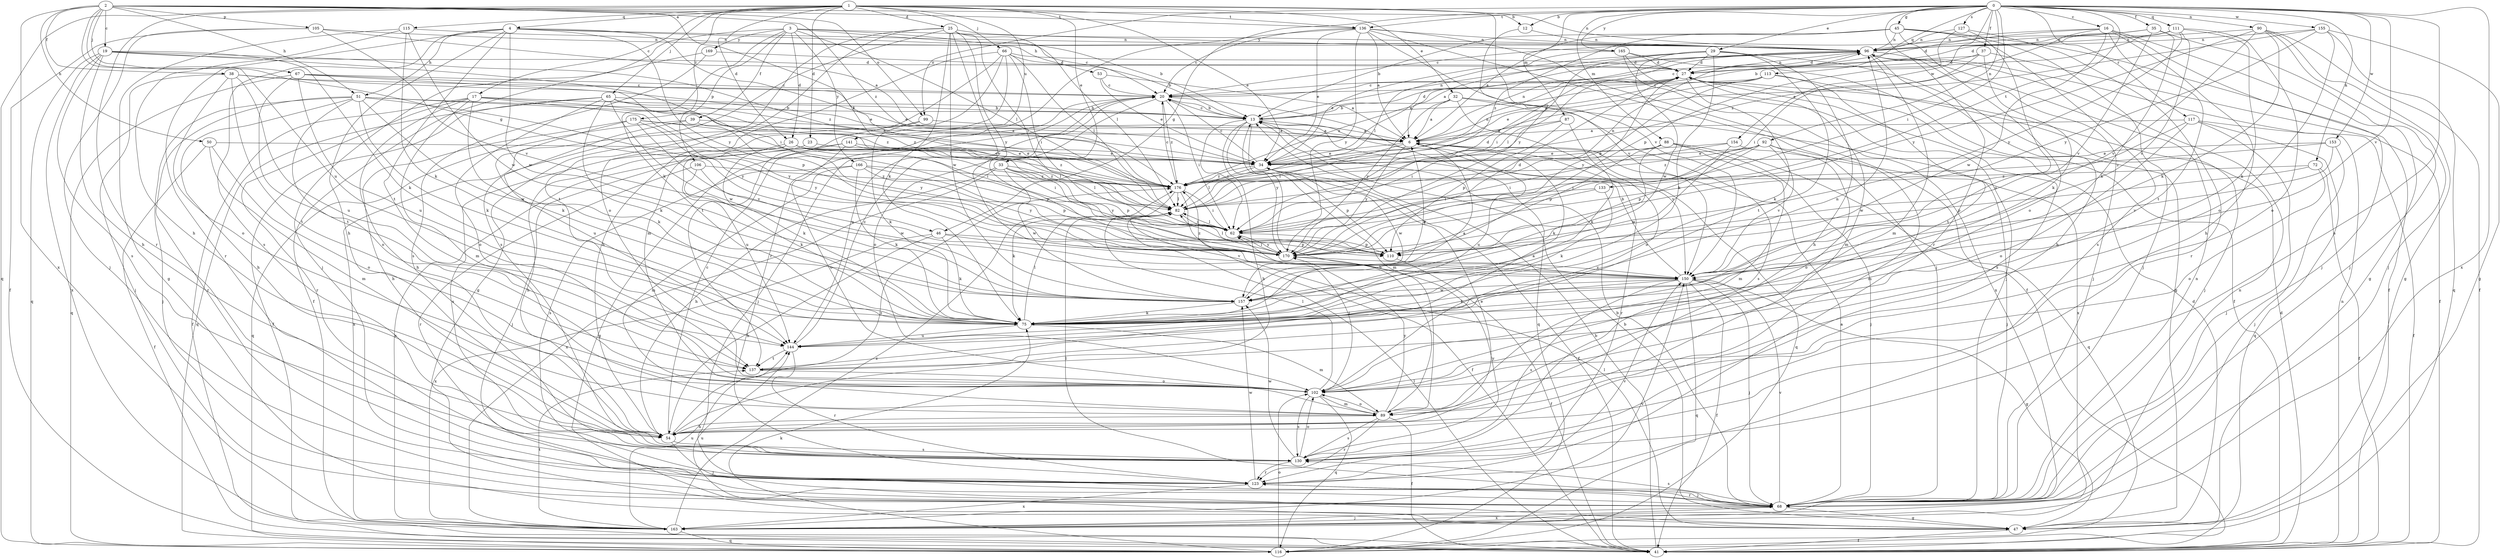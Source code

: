 strict digraph  {
0;
1;
2;
3;
4;
6;
12;
13;
16;
17;
19;
20;
23;
25;
26;
27;
29;
32;
33;
34;
35;
37;
38;
39;
41;
45;
46;
47;
50;
51;
53;
54;
62;
65;
66;
67;
68;
72;
75;
82;
87;
88;
89;
90;
92;
96;
99;
102;
105;
106;
110;
111;
113;
115;
116;
117;
123;
127;
130;
133;
136;
137;
141;
144;
150;
153;
154;
155;
157;
163;
165;
166;
169;
170;
175;
176;
0 -> 12  [label=b];
0 -> 16  [label=c];
0 -> 29  [label=e];
0 -> 35  [label=f];
0 -> 37  [label=f];
0 -> 45  [label=g];
0 -> 46  [label=g];
0 -> 62  [label=i];
0 -> 72  [label=k];
0 -> 87  [label=m];
0 -> 88  [label=m];
0 -> 90  [label=n];
0 -> 92  [label=n];
0 -> 99  [label=o];
0 -> 111  [label=q];
0 -> 113  [label=q];
0 -> 117  [label=r];
0 -> 123  [label=r];
0 -> 127  [label=s];
0 -> 130  [label=s];
0 -> 133  [label=t];
0 -> 136  [label=t];
0 -> 150  [label=v];
0 -> 153  [label=w];
0 -> 154  [label=w];
0 -> 155  [label=w];
0 -> 163  [label=x];
0 -> 165  [label=y];
1 -> 4  [label=a];
1 -> 17  [label=c];
1 -> 23  [label=d];
1 -> 25  [label=d];
1 -> 26  [label=d];
1 -> 32  [label=e];
1 -> 33  [label=e];
1 -> 34  [label=e];
1 -> 65  [label=j];
1 -> 66  [label=j];
1 -> 96  [label=n];
1 -> 115  [label=q];
1 -> 116  [label=q];
1 -> 123  [label=r];
1 -> 136  [label=t];
1 -> 141  [label=u];
1 -> 150  [label=v];
1 -> 175  [label=z];
2 -> 12  [label=b];
2 -> 19  [label=c];
2 -> 38  [label=f];
2 -> 46  [label=g];
2 -> 50  [label=h];
2 -> 51  [label=h];
2 -> 67  [label=j];
2 -> 82  [label=l];
2 -> 99  [label=o];
2 -> 105  [label=p];
2 -> 136  [label=t];
2 -> 144  [label=u];
2 -> 163  [label=x];
2 -> 176  [label=z];
3 -> 13  [label=b];
3 -> 20  [label=c];
3 -> 26  [label=d];
3 -> 39  [label=f];
3 -> 68  [label=j];
3 -> 75  [label=k];
3 -> 82  [label=l];
3 -> 106  [label=p];
3 -> 165  [label=y];
3 -> 166  [label=y];
3 -> 169  [label=y];
4 -> 51  [label=h];
4 -> 53  [label=h];
4 -> 54  [label=h];
4 -> 96  [label=n];
4 -> 123  [label=r];
4 -> 130  [label=s];
4 -> 137  [label=t];
4 -> 157  [label=w];
4 -> 170  [label=y];
4 -> 176  [label=z];
6 -> 34  [label=e];
6 -> 82  [label=l];
6 -> 96  [label=n];
6 -> 116  [label=q];
6 -> 123  [label=r];
6 -> 144  [label=u];
6 -> 170  [label=y];
12 -> 96  [label=n];
12 -> 170  [label=y];
13 -> 6  [label=a];
13 -> 20  [label=c];
13 -> 27  [label=d];
13 -> 54  [label=h];
13 -> 62  [label=i];
13 -> 89  [label=m];
13 -> 96  [label=n];
13 -> 150  [label=v];
13 -> 170  [label=y];
16 -> 27  [label=d];
16 -> 47  [label=g];
16 -> 54  [label=h];
16 -> 68  [label=j];
16 -> 96  [label=n];
16 -> 137  [label=t];
16 -> 157  [label=w];
16 -> 176  [label=z];
17 -> 13  [label=b];
17 -> 41  [label=f];
17 -> 54  [label=h];
17 -> 75  [label=k];
17 -> 82  [label=l];
17 -> 89  [label=m];
17 -> 123  [label=r];
17 -> 170  [label=y];
19 -> 27  [label=d];
19 -> 54  [label=h];
19 -> 62  [label=i];
19 -> 75  [label=k];
19 -> 116  [label=q];
19 -> 130  [label=s];
19 -> 163  [label=x];
19 -> 176  [label=z];
20 -> 13  [label=b];
20 -> 62  [label=i];
20 -> 68  [label=j];
20 -> 102  [label=o];
20 -> 116  [label=q];
20 -> 144  [label=u];
20 -> 176  [label=z];
23 -> 34  [label=e];
23 -> 144  [label=u];
23 -> 163  [label=x];
25 -> 62  [label=i];
25 -> 75  [label=k];
25 -> 82  [label=l];
25 -> 96  [label=n];
25 -> 102  [label=o];
25 -> 130  [label=s];
25 -> 137  [label=t];
25 -> 150  [label=v];
25 -> 157  [label=w];
25 -> 170  [label=y];
26 -> 34  [label=e];
26 -> 54  [label=h];
26 -> 62  [label=i];
26 -> 75  [label=k];
26 -> 110  [label=p];
26 -> 130  [label=s];
26 -> 176  [label=z];
27 -> 20  [label=c];
27 -> 75  [label=k];
27 -> 82  [label=l];
27 -> 89  [label=m];
27 -> 96  [label=n];
27 -> 130  [label=s];
27 -> 170  [label=y];
27 -> 176  [label=z];
29 -> 6  [label=a];
29 -> 27  [label=d];
29 -> 47  [label=g];
29 -> 54  [label=h];
29 -> 62  [label=i];
29 -> 75  [label=k];
29 -> 82  [label=l];
29 -> 137  [label=t];
29 -> 157  [label=w];
32 -> 6  [label=a];
32 -> 13  [label=b];
32 -> 102  [label=o];
32 -> 130  [label=s];
32 -> 163  [label=x];
32 -> 170  [label=y];
33 -> 54  [label=h];
33 -> 82  [label=l];
33 -> 110  [label=p];
33 -> 157  [label=w];
33 -> 163  [label=x];
33 -> 170  [label=y];
33 -> 176  [label=z];
34 -> 20  [label=c];
34 -> 41  [label=f];
34 -> 82  [label=l];
34 -> 110  [label=p];
34 -> 157  [label=w];
34 -> 176  [label=z];
35 -> 20  [label=c];
35 -> 68  [label=j];
35 -> 75  [label=k];
35 -> 96  [label=n];
35 -> 150  [label=v];
37 -> 20  [label=c];
37 -> 27  [label=d];
37 -> 41  [label=f];
37 -> 62  [label=i];
37 -> 75  [label=k];
38 -> 20  [label=c];
38 -> 34  [label=e];
38 -> 68  [label=j];
38 -> 102  [label=o];
38 -> 137  [label=t];
38 -> 144  [label=u];
39 -> 6  [label=a];
39 -> 116  [label=q];
39 -> 144  [label=u];
39 -> 170  [label=y];
41 -> 13  [label=b];
41 -> 27  [label=d];
41 -> 82  [label=l];
41 -> 96  [label=n];
45 -> 6  [label=a];
45 -> 13  [label=b];
45 -> 41  [label=f];
45 -> 68  [label=j];
45 -> 96  [label=n];
45 -> 102  [label=o];
45 -> 130  [label=s];
45 -> 176  [label=z];
46 -> 54  [label=h];
46 -> 75  [label=k];
46 -> 110  [label=p];
46 -> 150  [label=v];
46 -> 163  [label=x];
47 -> 13  [label=b];
47 -> 27  [label=d];
47 -> 41  [label=f];
47 -> 82  [label=l];
47 -> 144  [label=u];
50 -> 34  [label=e];
50 -> 41  [label=f];
50 -> 89  [label=m];
50 -> 102  [label=o];
51 -> 13  [label=b];
51 -> 54  [label=h];
51 -> 68  [label=j];
51 -> 75  [label=k];
51 -> 102  [label=o];
51 -> 123  [label=r];
51 -> 157  [label=w];
51 -> 170  [label=y];
51 -> 176  [label=z];
53 -> 6  [label=a];
53 -> 20  [label=c];
53 -> 34  [label=e];
54 -> 20  [label=c];
54 -> 34  [label=e];
54 -> 68  [label=j];
54 -> 130  [label=s];
54 -> 176  [label=z];
62 -> 82  [label=l];
62 -> 110  [label=p];
62 -> 170  [label=y];
65 -> 13  [label=b];
65 -> 34  [label=e];
65 -> 41  [label=f];
65 -> 75  [label=k];
65 -> 102  [label=o];
65 -> 116  [label=q];
65 -> 157  [label=w];
65 -> 176  [label=z];
66 -> 13  [label=b];
66 -> 27  [label=d];
66 -> 47  [label=g];
66 -> 54  [label=h];
66 -> 62  [label=i];
66 -> 82  [label=l];
66 -> 89  [label=m];
66 -> 137  [label=t];
67 -> 20  [label=c];
67 -> 34  [label=e];
67 -> 110  [label=p];
67 -> 116  [label=q];
67 -> 137  [label=t];
67 -> 144  [label=u];
68 -> 6  [label=a];
68 -> 13  [label=b];
68 -> 47  [label=g];
68 -> 82  [label=l];
68 -> 96  [label=n];
68 -> 123  [label=r];
68 -> 130  [label=s];
68 -> 150  [label=v];
68 -> 163  [label=x];
72 -> 41  [label=f];
72 -> 102  [label=o];
72 -> 110  [label=p];
72 -> 176  [label=z];
75 -> 6  [label=a];
75 -> 82  [label=l];
75 -> 89  [label=m];
75 -> 144  [label=u];
82 -> 27  [label=d];
82 -> 62  [label=i];
82 -> 96  [label=n];
87 -> 6  [label=a];
87 -> 62  [label=i];
87 -> 75  [label=k];
87 -> 110  [label=p];
88 -> 34  [label=e];
88 -> 68  [label=j];
88 -> 75  [label=k];
88 -> 89  [label=m];
88 -> 110  [label=p];
88 -> 116  [label=q];
89 -> 13  [label=b];
89 -> 41  [label=f];
89 -> 54  [label=h];
89 -> 102  [label=o];
89 -> 123  [label=r];
89 -> 130  [label=s];
89 -> 170  [label=y];
90 -> 41  [label=f];
90 -> 47  [label=g];
90 -> 68  [label=j];
90 -> 75  [label=k];
90 -> 96  [label=n];
90 -> 150  [label=v];
90 -> 170  [label=y];
92 -> 34  [label=e];
92 -> 62  [label=i];
92 -> 89  [label=m];
92 -> 102  [label=o];
92 -> 110  [label=p];
92 -> 150  [label=v];
92 -> 176  [label=z];
96 -> 27  [label=d];
96 -> 34  [label=e];
96 -> 54  [label=h];
96 -> 68  [label=j];
96 -> 89  [label=m];
99 -> 6  [label=a];
99 -> 75  [label=k];
99 -> 163  [label=x];
102 -> 62  [label=i];
102 -> 82  [label=l];
102 -> 89  [label=m];
102 -> 116  [label=q];
102 -> 130  [label=s];
105 -> 6  [label=a];
105 -> 41  [label=f];
105 -> 68  [label=j];
105 -> 96  [label=n];
105 -> 150  [label=v];
106 -> 75  [label=k];
106 -> 123  [label=r];
106 -> 157  [label=w];
106 -> 176  [label=z];
110 -> 41  [label=f];
111 -> 13  [label=b];
111 -> 27  [label=d];
111 -> 75  [label=k];
111 -> 96  [label=n];
111 -> 102  [label=o];
111 -> 150  [label=v];
111 -> 170  [label=y];
113 -> 6  [label=a];
113 -> 20  [label=c];
113 -> 34  [label=e];
113 -> 62  [label=i];
113 -> 68  [label=j];
113 -> 137  [label=t];
115 -> 47  [label=g];
115 -> 54  [label=h];
115 -> 75  [label=k];
115 -> 96  [label=n];
115 -> 157  [label=w];
116 -> 75  [label=k];
116 -> 102  [label=o];
117 -> 6  [label=a];
117 -> 41  [label=f];
117 -> 68  [label=j];
117 -> 102  [label=o];
117 -> 116  [label=q];
117 -> 157  [label=w];
123 -> 68  [label=j];
123 -> 150  [label=v];
123 -> 157  [label=w];
123 -> 163  [label=x];
127 -> 96  [label=n];
127 -> 110  [label=p];
127 -> 123  [label=r];
127 -> 144  [label=u];
130 -> 102  [label=o];
130 -> 123  [label=r];
130 -> 157  [label=w];
130 -> 170  [label=y];
133 -> 75  [label=k];
133 -> 82  [label=l];
133 -> 170  [label=y];
136 -> 6  [label=a];
136 -> 20  [label=c];
136 -> 34  [label=e];
136 -> 41  [label=f];
136 -> 68  [label=j];
136 -> 96  [label=n];
136 -> 123  [label=r];
136 -> 150  [label=v];
136 -> 170  [label=y];
137 -> 6  [label=a];
137 -> 102  [label=o];
141 -> 34  [label=e];
141 -> 47  [label=g];
141 -> 68  [label=j];
141 -> 82  [label=l];
141 -> 102  [label=o];
144 -> 20  [label=c];
144 -> 96  [label=n];
144 -> 123  [label=r];
144 -> 137  [label=t];
150 -> 13  [label=b];
150 -> 41  [label=f];
150 -> 47  [label=g];
150 -> 68  [label=j];
150 -> 75  [label=k];
150 -> 116  [label=q];
150 -> 130  [label=s];
150 -> 157  [label=w];
150 -> 176  [label=z];
153 -> 34  [label=e];
153 -> 68  [label=j];
153 -> 150  [label=v];
153 -> 176  [label=z];
154 -> 34  [label=e];
154 -> 62  [label=i];
154 -> 68  [label=j];
154 -> 157  [label=w];
155 -> 34  [label=e];
155 -> 47  [label=g];
155 -> 96  [label=n];
155 -> 102  [label=o];
155 -> 116  [label=q];
155 -> 170  [label=y];
157 -> 6  [label=a];
157 -> 75  [label=k];
163 -> 68  [label=j];
163 -> 96  [label=n];
163 -> 116  [label=q];
163 -> 137  [label=t];
163 -> 144  [label=u];
163 -> 150  [label=v];
163 -> 176  [label=z];
165 -> 27  [label=d];
165 -> 34  [label=e];
165 -> 41  [label=f];
165 -> 68  [label=j];
165 -> 163  [label=x];
166 -> 75  [label=k];
166 -> 89  [label=m];
166 -> 110  [label=p];
166 -> 130  [label=s];
166 -> 170  [label=y];
166 -> 176  [label=z];
169 -> 27  [label=d];
169 -> 41  [label=f];
169 -> 130  [label=s];
170 -> 27  [label=d];
170 -> 62  [label=i];
170 -> 82  [label=l];
170 -> 150  [label=v];
175 -> 6  [label=a];
175 -> 54  [label=h];
175 -> 62  [label=i];
175 -> 75  [label=k];
175 -> 150  [label=v];
175 -> 170  [label=y];
176 -> 20  [label=c];
176 -> 41  [label=f];
176 -> 62  [label=i];
176 -> 75  [label=k];
176 -> 82  [label=l];
176 -> 96  [label=n];
}
